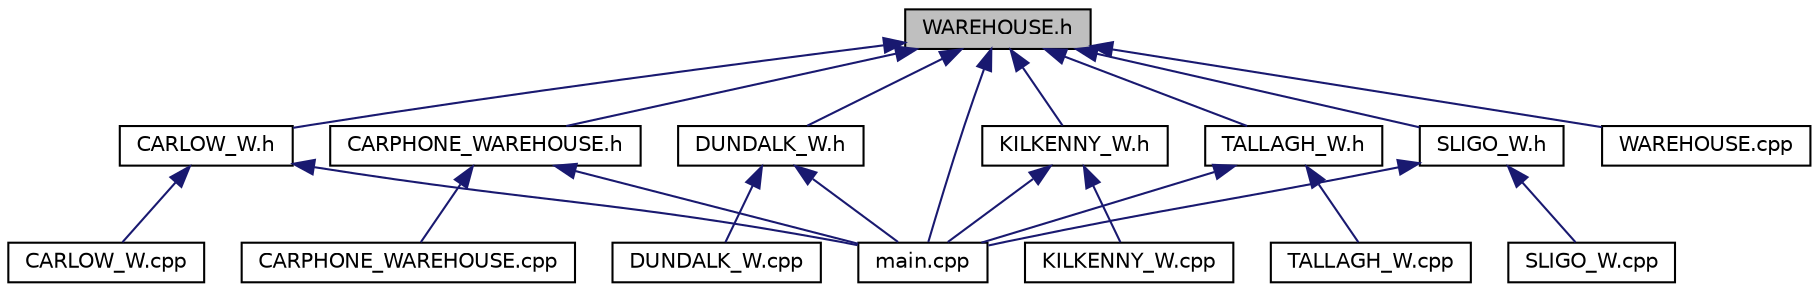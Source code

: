 digraph "WAREHOUSE.h"
{
  edge [fontname="Helvetica",fontsize="10",labelfontname="Helvetica",labelfontsize="10"];
  node [fontname="Helvetica",fontsize="10",shape=record];
  Node1 [label="WAREHOUSE.h",height=0.2,width=0.4,color="black", fillcolor="grey75", style="filled", fontcolor="black"];
  Node1 -> Node2 [dir="back",color="midnightblue",fontsize="10",style="solid"];
  Node2 [label="CARLOW_W.h",height=0.2,width=0.4,color="black", fillcolor="white", style="filled",URL="$_c_a_r_l_o_w___w_8h.html"];
  Node2 -> Node3 [dir="back",color="midnightblue",fontsize="10",style="solid"];
  Node3 [label="CARLOW_W.cpp",height=0.2,width=0.4,color="black", fillcolor="white", style="filled",URL="$_c_a_r_l_o_w___w_8cpp.html"];
  Node2 -> Node4 [dir="back",color="midnightblue",fontsize="10",style="solid"];
  Node4 [label="main.cpp",height=0.2,width=0.4,color="black", fillcolor="white", style="filled",URL="$main_8cpp.html"];
  Node1 -> Node5 [dir="back",color="midnightblue",fontsize="10",style="solid"];
  Node5 [label="CARPHONE_WAREHOUSE.h",height=0.2,width=0.4,color="black", fillcolor="white", style="filled",URL="$_c_a_r_p_h_o_n_e___w_a_r_e_h_o_u_s_e_8h.html"];
  Node5 -> Node6 [dir="back",color="midnightblue",fontsize="10",style="solid"];
  Node6 [label="CARPHONE_WAREHOUSE.cpp",height=0.2,width=0.4,color="black", fillcolor="white", style="filled",URL="$_c_a_r_p_h_o_n_e___w_a_r_e_h_o_u_s_e_8cpp.html"];
  Node5 -> Node4 [dir="back",color="midnightblue",fontsize="10",style="solid"];
  Node1 -> Node7 [dir="back",color="midnightblue",fontsize="10",style="solid"];
  Node7 [label="DUNDALK_W.h",height=0.2,width=0.4,color="black", fillcolor="white", style="filled",URL="$_d_u_n_d_a_l_k___w_8h.html"];
  Node7 -> Node8 [dir="back",color="midnightblue",fontsize="10",style="solid"];
  Node8 [label="DUNDALK_W.cpp",height=0.2,width=0.4,color="black", fillcolor="white", style="filled",URL="$_d_u_n_d_a_l_k___w_8cpp.html"];
  Node7 -> Node4 [dir="back",color="midnightblue",fontsize="10",style="solid"];
  Node1 -> Node9 [dir="back",color="midnightblue",fontsize="10",style="solid"];
  Node9 [label="KILKENNY_W.h",height=0.2,width=0.4,color="black", fillcolor="white", style="filled",URL="$_k_i_l_k_e_n_n_y___w_8h.html"];
  Node9 -> Node10 [dir="back",color="midnightblue",fontsize="10",style="solid"];
  Node10 [label="KILKENNY_W.cpp",height=0.2,width=0.4,color="black", fillcolor="white", style="filled",URL="$_k_i_l_k_e_n_n_y___w_8cpp.html"];
  Node9 -> Node4 [dir="back",color="midnightblue",fontsize="10",style="solid"];
  Node1 -> Node4 [dir="back",color="midnightblue",fontsize="10",style="solid"];
  Node1 -> Node11 [dir="back",color="midnightblue",fontsize="10",style="solid"];
  Node11 [label="TALLAGH_W.h",height=0.2,width=0.4,color="black", fillcolor="white", style="filled",URL="$_t_a_l_l_a_g_h___w_8h.html"];
  Node11 -> Node4 [dir="back",color="midnightblue",fontsize="10",style="solid"];
  Node11 -> Node12 [dir="back",color="midnightblue",fontsize="10",style="solid"];
  Node12 [label="TALLAGH_W.cpp",height=0.2,width=0.4,color="black", fillcolor="white", style="filled",URL="$_t_a_l_l_a_g_h___w_8cpp.html"];
  Node1 -> Node13 [dir="back",color="midnightblue",fontsize="10",style="solid"];
  Node13 [label="SLIGO_W.h",height=0.2,width=0.4,color="black", fillcolor="white", style="filled",URL="$_s_l_i_g_o___w_8h.html"];
  Node13 -> Node4 [dir="back",color="midnightblue",fontsize="10",style="solid"];
  Node13 -> Node14 [dir="back",color="midnightblue",fontsize="10",style="solid"];
  Node14 [label="SLIGO_W.cpp",height=0.2,width=0.4,color="black", fillcolor="white", style="filled",URL="$_s_l_i_g_o___w_8cpp.html"];
  Node1 -> Node15 [dir="back",color="midnightblue",fontsize="10",style="solid"];
  Node15 [label="WAREHOUSE.cpp",height=0.2,width=0.4,color="black", fillcolor="white", style="filled",URL="$_w_a_r_e_h_o_u_s_e_8cpp.html"];
}
